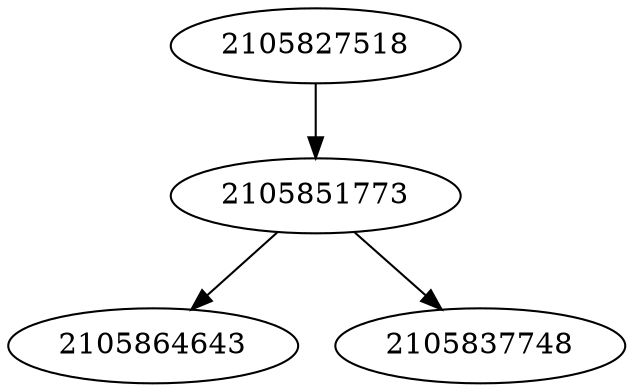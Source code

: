 strict digraph  {
2105864643;
2105837748;
2105851773;
2105827518;
2105851773 -> 2105837748;
2105851773 -> 2105864643;
2105827518 -> 2105851773;
}
